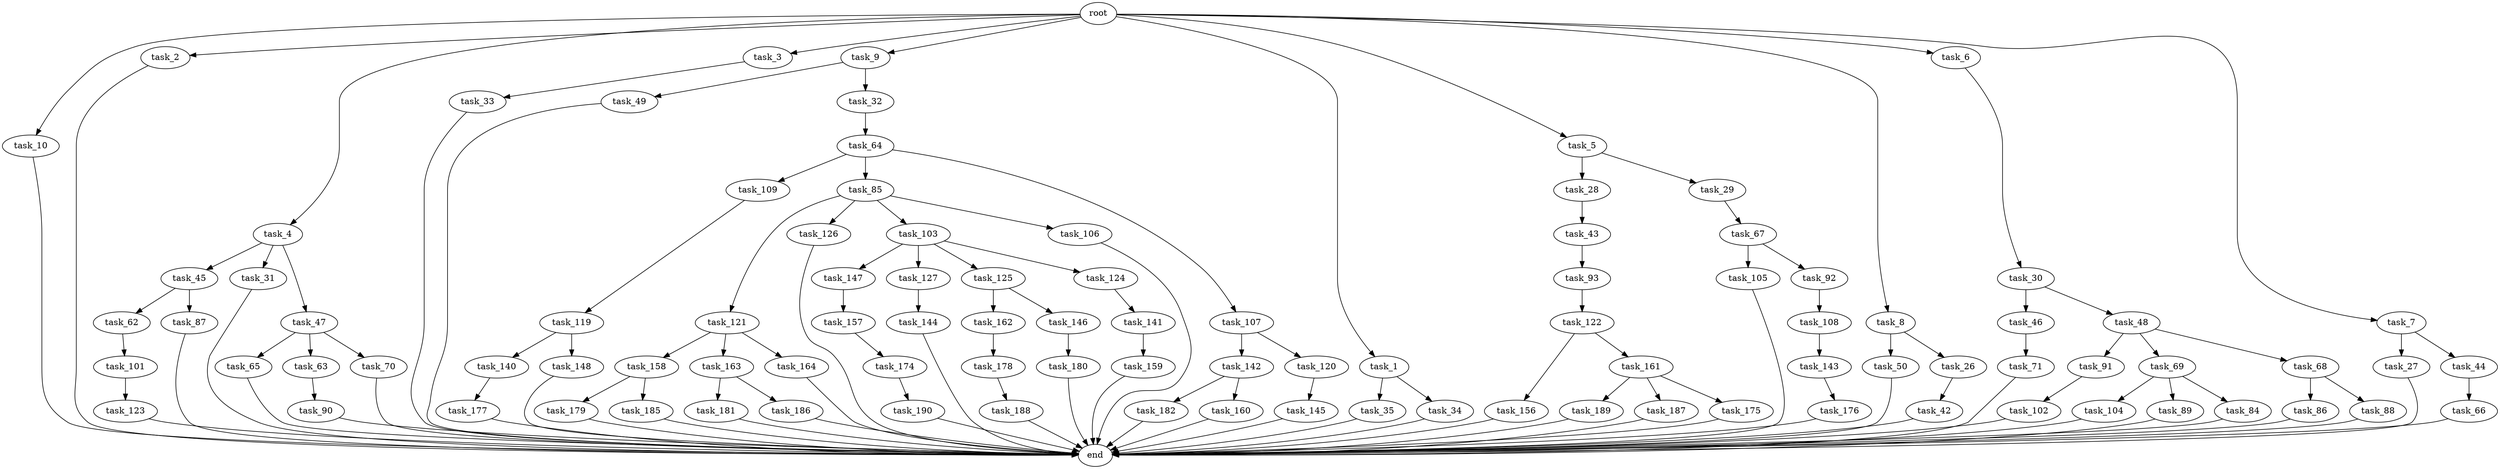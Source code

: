 digraph G {
  task_156 [size="1717986918.400000"];
  task_65 [size="1391569403.904000"];
  task_176 [size="68719476.736000"];
  task_142 [size="429496729.600000"];
  task_102 [size="1717986918.400000"];
  task_162 [size="618475290.624000"];
  task_158 [size="1099511627.776000"];
  task_105 [size="1391569403.904000"];
  task_182 [size="154618822.656000"];
  task_45 [size="841813590.016000"];
  task_163 [size="1099511627.776000"];
  task_144 [size="618475290.624000"];
  task_46 [size="274877906.944000"];
  task_179 [size="1099511627.776000"];
  task_122 [size="618475290.624000"];
  task_10 [size="2.048000"];
  task_93 [size="1717986918.400000"];
  task_28 [size="618475290.624000"];
  task_50 [size="1717986918.400000"];
  task_71 [size="274877906.944000"];
  task_31 [size="841813590.016000"];
  task_49 [size="154618822.656000"];
  task_181 [size="618475290.624000"];
  task_146 [size="618475290.624000"];
  task_90 [size="154618822.656000"];
  task_120 [size="429496729.600000"];
  task_121 [size="1099511627.776000"];
  task_140 [size="1099511627.776000"];
  task_147 [size="1099511627.776000"];
  task_190 [size="274877906.944000"];
  task_164 [size="1099511627.776000"];
  task_126 [size="1099511627.776000"];
  task_159 [size="1099511627.776000"];
  task_2 [size="2.048000"];
  task_185 [size="1099511627.776000"];
  task_42 [size="1391569403.904000"];
  task_186 [size="618475290.624000"];
  task_30 [size="68719476.736000"];
  task_177 [size="274877906.944000"];
  task_160 [size="154618822.656000"];
  task_104 [size="1717986918.400000"];
  task_33 [size="1099511627.776000"];
  task_4 [size="2.048000"];
  task_109 [size="1391569403.904000"];
  task_43 [size="68719476.736000"];
  task_27 [size="1391569403.904000"];
  task_141 [size="1391569403.904000"];
  task_85 [size="1391569403.904000"];
  task_92 [size="1391569403.904000"];
  task_35 [size="1391569403.904000"];
  task_103 [size="1099511627.776000"];
  task_119 [size="618475290.624000"];
  task_91 [size="1717986918.400000"];
  task_157 [size="154618822.656000"];
  task_106 [size="1099511627.776000"];
  task_89 [size="1717986918.400000"];
  task_3 [size="2.048000"];
  task_9 [size="2.048000"];
  task_32 [size="154618822.656000"];
  task_143 [size="429496729.600000"];
  task_34 [size="1391569403.904000"];
  task_148 [size="1099511627.776000"];
  task_86 [size="429496729.600000"];
  task_189 [size="274877906.944000"];
  task_101 [size="68719476.736000"];
  task_62 [size="68719476.736000"];
  task_1 [size="2.048000"];
  task_107 [size="1391569403.904000"];
  task_26 [size="1717986918.400000"];
  task_69 [size="1717986918.400000"];
  task_44 [size="1391569403.904000"];
  task_5 [size="2.048000"];
  task_108 [size="274877906.944000"];
  task_88 [size="429496729.600000"];
  end [size="0.000000"];
  task_8 [size="2.048000"];
  task_87 [size="68719476.736000"];
  task_64 [size="841813590.016000"];
  task_174 [size="1717986918.400000"];
  task_63 [size="1391569403.904000"];
  task_127 [size="1099511627.776000"];
  task_84 [size="1717986918.400000"];
  task_29 [size="618475290.624000"];
  task_48 [size="274877906.944000"];
  task_178 [size="68719476.736000"];
  root [size="0.000000"];
  task_187 [size="274877906.944000"];
  task_47 [size="841813590.016000"];
  task_123 [size="429496729.600000"];
  task_180 [size="1099511627.776000"];
  task_6 [size="2.048000"];
  task_70 [size="1391569403.904000"];
  task_67 [size="1099511627.776000"];
  task_145 [size="68719476.736000"];
  task_175 [size="274877906.944000"];
  task_188 [size="429496729.600000"];
  task_161 [size="1717986918.400000"];
  task_125 [size="1099511627.776000"];
  task_124 [size="1099511627.776000"];
  task_7 [size="2.048000"];
  task_68 [size="1717986918.400000"];
  task_66 [size="429496729.600000"];

  task_156 -> end [size="1.000000"];
  task_65 -> end [size="1.000000"];
  task_176 -> end [size="1.000000"];
  task_142 -> task_160 [size="75497472.000000"];
  task_142 -> task_182 [size="75497472.000000"];
  task_102 -> end [size="1.000000"];
  task_162 -> task_178 [size="33554432.000000"];
  task_158 -> task_185 [size="536870912.000000"];
  task_158 -> task_179 [size="536870912.000000"];
  task_105 -> end [size="1.000000"];
  task_182 -> end [size="1.000000"];
  task_45 -> task_62 [size="33554432.000000"];
  task_45 -> task_87 [size="33554432.000000"];
  task_163 -> task_181 [size="301989888.000000"];
  task_163 -> task_186 [size="301989888.000000"];
  task_144 -> end [size="1.000000"];
  task_46 -> task_71 [size="134217728.000000"];
  task_179 -> end [size="1.000000"];
  task_122 -> task_161 [size="838860800.000000"];
  task_122 -> task_156 [size="838860800.000000"];
  task_10 -> end [size="1.000000"];
  task_93 -> task_122 [size="301989888.000000"];
  task_28 -> task_43 [size="33554432.000000"];
  task_50 -> end [size="1.000000"];
  task_71 -> end [size="1.000000"];
  task_31 -> end [size="1.000000"];
  task_49 -> end [size="1.000000"];
  task_181 -> end [size="1.000000"];
  task_146 -> task_180 [size="536870912.000000"];
  task_90 -> end [size="1.000000"];
  task_120 -> task_145 [size="33554432.000000"];
  task_121 -> task_158 [size="536870912.000000"];
  task_121 -> task_163 [size="536870912.000000"];
  task_121 -> task_164 [size="536870912.000000"];
  task_140 -> task_177 [size="134217728.000000"];
  task_147 -> task_157 [size="75497472.000000"];
  task_190 -> end [size="1.000000"];
  task_164 -> end [size="1.000000"];
  task_126 -> end [size="1.000000"];
  task_159 -> end [size="1.000000"];
  task_2 -> end [size="1.000000"];
  task_185 -> end [size="1.000000"];
  task_42 -> end [size="1.000000"];
  task_186 -> end [size="1.000000"];
  task_30 -> task_48 [size="134217728.000000"];
  task_30 -> task_46 [size="134217728.000000"];
  task_177 -> end [size="1.000000"];
  task_160 -> end [size="1.000000"];
  task_104 -> end [size="1.000000"];
  task_33 -> end [size="1.000000"];
  task_4 -> task_45 [size="411041792.000000"];
  task_4 -> task_31 [size="411041792.000000"];
  task_4 -> task_47 [size="411041792.000000"];
  task_109 -> task_119 [size="301989888.000000"];
  task_43 -> task_93 [size="838860800.000000"];
  task_27 -> end [size="1.000000"];
  task_141 -> task_159 [size="536870912.000000"];
  task_85 -> task_103 [size="536870912.000000"];
  task_85 -> task_126 [size="536870912.000000"];
  task_85 -> task_106 [size="536870912.000000"];
  task_85 -> task_121 [size="536870912.000000"];
  task_92 -> task_108 [size="134217728.000000"];
  task_35 -> end [size="1.000000"];
  task_103 -> task_124 [size="536870912.000000"];
  task_103 -> task_147 [size="536870912.000000"];
  task_103 -> task_127 [size="536870912.000000"];
  task_103 -> task_125 [size="536870912.000000"];
  task_119 -> task_140 [size="536870912.000000"];
  task_119 -> task_148 [size="536870912.000000"];
  task_91 -> task_102 [size="838860800.000000"];
  task_157 -> task_174 [size="838860800.000000"];
  task_106 -> end [size="1.000000"];
  task_89 -> end [size="1.000000"];
  task_3 -> task_33 [size="536870912.000000"];
  task_9 -> task_49 [size="75497472.000000"];
  task_9 -> task_32 [size="75497472.000000"];
  task_32 -> task_64 [size="411041792.000000"];
  task_143 -> task_176 [size="33554432.000000"];
  task_34 -> end [size="1.000000"];
  task_148 -> end [size="1.000000"];
  task_86 -> end [size="1.000000"];
  task_189 -> end [size="1.000000"];
  task_101 -> task_123 [size="209715200.000000"];
  task_62 -> task_101 [size="33554432.000000"];
  task_1 -> task_34 [size="679477248.000000"];
  task_1 -> task_35 [size="679477248.000000"];
  task_107 -> task_120 [size="209715200.000000"];
  task_107 -> task_142 [size="209715200.000000"];
  task_26 -> task_42 [size="679477248.000000"];
  task_69 -> task_104 [size="838860800.000000"];
  task_69 -> task_84 [size="838860800.000000"];
  task_69 -> task_89 [size="838860800.000000"];
  task_44 -> task_66 [size="209715200.000000"];
  task_5 -> task_29 [size="301989888.000000"];
  task_5 -> task_28 [size="301989888.000000"];
  task_108 -> task_143 [size="209715200.000000"];
  task_88 -> end [size="1.000000"];
  task_8 -> task_26 [size="838860800.000000"];
  task_8 -> task_50 [size="838860800.000000"];
  task_87 -> end [size="1.000000"];
  task_64 -> task_107 [size="679477248.000000"];
  task_64 -> task_109 [size="679477248.000000"];
  task_64 -> task_85 [size="679477248.000000"];
  task_174 -> task_190 [size="134217728.000000"];
  task_63 -> task_90 [size="75497472.000000"];
  task_127 -> task_144 [size="301989888.000000"];
  task_84 -> end [size="1.000000"];
  task_29 -> task_67 [size="536870912.000000"];
  task_48 -> task_91 [size="838860800.000000"];
  task_48 -> task_68 [size="838860800.000000"];
  task_48 -> task_69 [size="838860800.000000"];
  task_178 -> task_188 [size="209715200.000000"];
  root -> task_2 [size="1.000000"];
  root -> task_6 [size="1.000000"];
  root -> task_4 [size="1.000000"];
  root -> task_5 [size="1.000000"];
  root -> task_10 [size="1.000000"];
  root -> task_3 [size="1.000000"];
  root -> task_9 [size="1.000000"];
  root -> task_8 [size="1.000000"];
  root -> task_7 [size="1.000000"];
  root -> task_1 [size="1.000000"];
  task_187 -> end [size="1.000000"];
  task_47 -> task_65 [size="679477248.000000"];
  task_47 -> task_70 [size="679477248.000000"];
  task_47 -> task_63 [size="679477248.000000"];
  task_123 -> end [size="1.000000"];
  task_180 -> end [size="1.000000"];
  task_6 -> task_30 [size="33554432.000000"];
  task_70 -> end [size="1.000000"];
  task_67 -> task_92 [size="679477248.000000"];
  task_67 -> task_105 [size="679477248.000000"];
  task_145 -> end [size="1.000000"];
  task_175 -> end [size="1.000000"];
  task_188 -> end [size="1.000000"];
  task_161 -> task_189 [size="134217728.000000"];
  task_161 -> task_175 [size="134217728.000000"];
  task_161 -> task_187 [size="134217728.000000"];
  task_125 -> task_146 [size="301989888.000000"];
  task_125 -> task_162 [size="301989888.000000"];
  task_124 -> task_141 [size="679477248.000000"];
  task_7 -> task_44 [size="679477248.000000"];
  task_7 -> task_27 [size="679477248.000000"];
  task_68 -> task_86 [size="209715200.000000"];
  task_68 -> task_88 [size="209715200.000000"];
  task_66 -> end [size="1.000000"];
}
